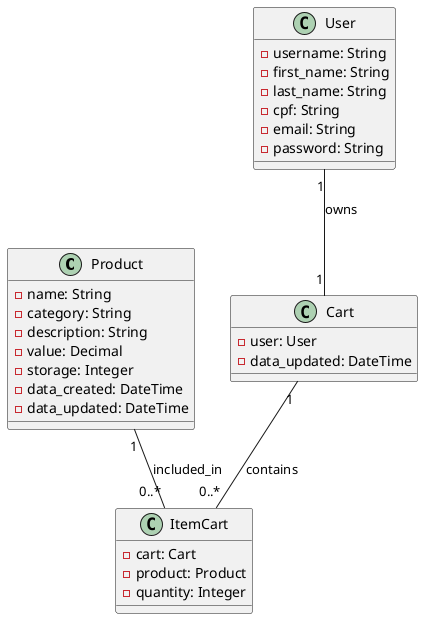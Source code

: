 @startuml e-commerce

class Product {
    - name: String
    - category: String
    - description: String
    - value: Decimal
    - storage: Integer
    - data_created: DateTime
    - data_updated: DateTime
}

class User {
    - username: String
    - first_name: String
    - last_name: String
    - cpf: String
    - email: String
    - password: String
}

class Cart {
    - user: User
    - data_updated: DateTime
}

class ItemCart {
    - cart: Cart
    - product: Product
    - quantity: Integer
}

User "1" -- "1" Cart : owns
Cart "1" -- "0..*" ItemCart : contains
Product "1" -- "0..*" ItemCart : included_in

@enduml
